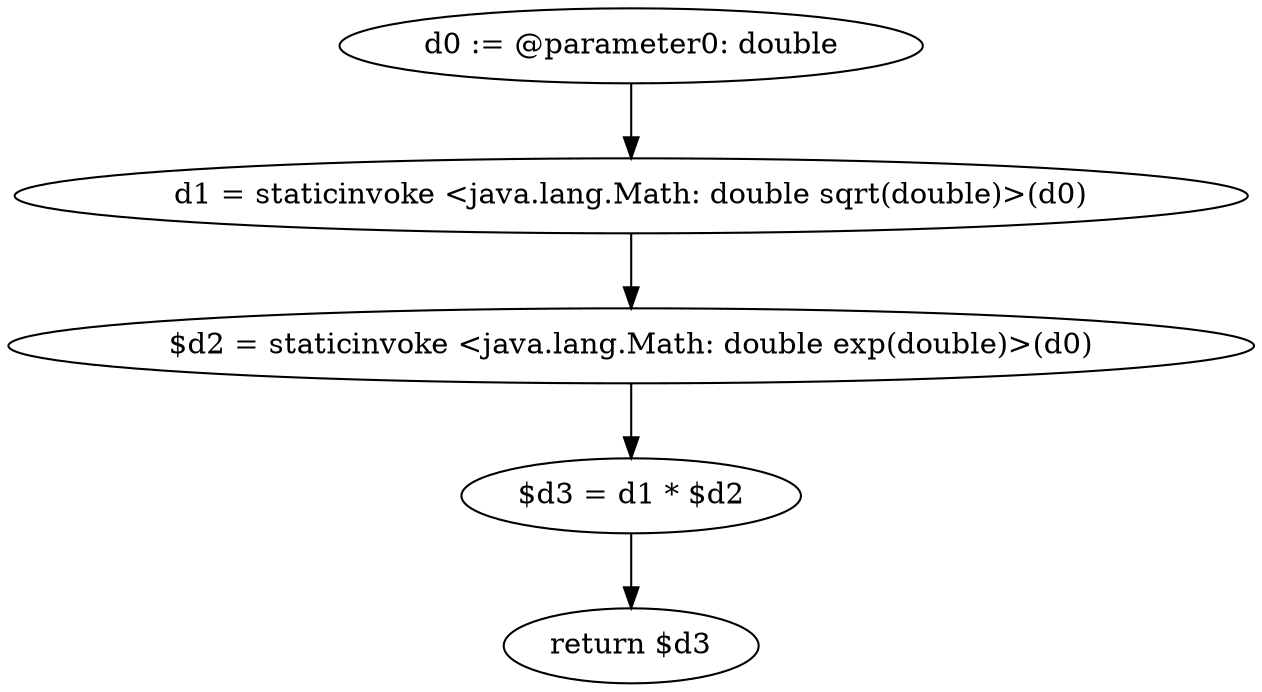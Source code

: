 digraph "unitGraph" {
    "d0 := @parameter0: double"
    "d1 = staticinvoke <java.lang.Math: double sqrt(double)>(d0)"
    "$d2 = staticinvoke <java.lang.Math: double exp(double)>(d0)"
    "$d3 = d1 * $d2"
    "return $d3"
    "d0 := @parameter0: double"->"d1 = staticinvoke <java.lang.Math: double sqrt(double)>(d0)";
    "d1 = staticinvoke <java.lang.Math: double sqrt(double)>(d0)"->"$d2 = staticinvoke <java.lang.Math: double exp(double)>(d0)";
    "$d2 = staticinvoke <java.lang.Math: double exp(double)>(d0)"->"$d3 = d1 * $d2";
    "$d3 = d1 * $d2"->"return $d3";
}

